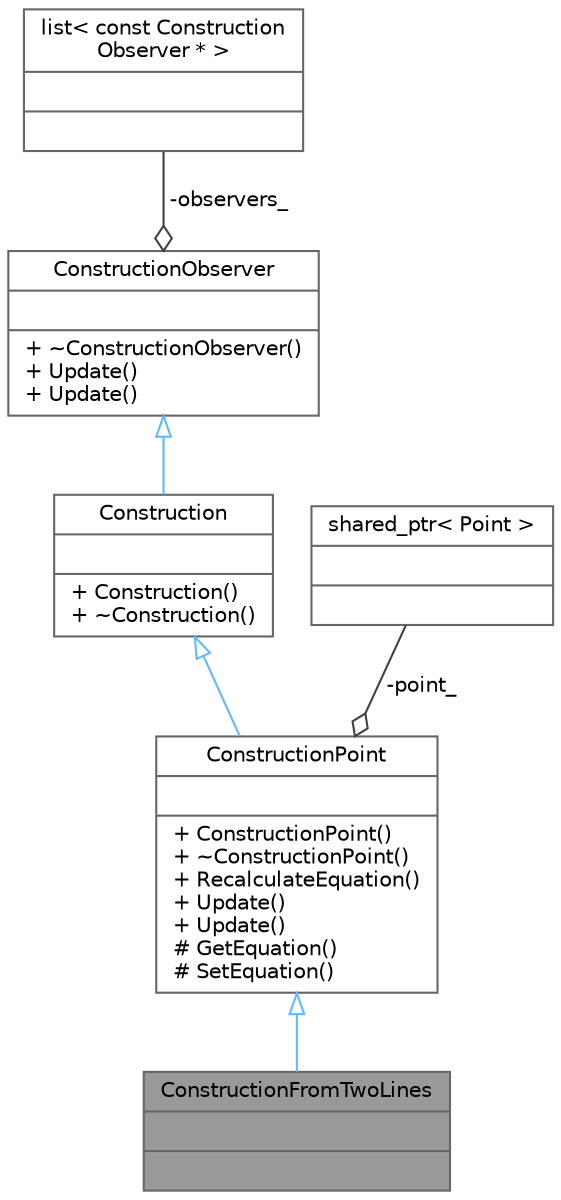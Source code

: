digraph "ConstructionFromTwoLines"
{
 // LATEX_PDF_SIZE
  bgcolor="transparent";
  edge [fontname=Helvetica,fontsize=10,labelfontname=Helvetica,labelfontsize=10];
  node [fontname=Helvetica,fontsize=10,shape=box,height=0.2,width=0.9];
  Node1 [shape=record,label="{ConstructionFromTwoLines\n||}",height=0.2,width=0.4,color="gray40", fillcolor="grey60", style="filled", fontcolor="black",tooltip=" "];
  Node2 -> Node1 [dir="back",color="steelblue1",style="solid",arrowtail="onormal"];
  Node2 [shape=record,label="{ConstructionPoint\n||+ ConstructionPoint()\l+ ~ConstructionPoint()\l+ RecalculateEquation()\l+ Update()\l+ Update()\l# GetEquation()\l# SetEquation()\l}",height=0.2,width=0.4,color="gray40", fillcolor="white", style="filled",URL="$class_construction_point.html",tooltip="Defines how point is created."];
  Node3 -> Node2 [dir="back",color="steelblue1",style="solid",arrowtail="onormal"];
  Node3 [shape=record,label="{Construction\n||+ Construction()\l+ ~Construction()\l}",height=0.2,width=0.4,color="gray40", fillcolor="white", style="filled",URL="$class_construction.html",tooltip="Defines how object is created."];
  Node4 -> Node3 [dir="back",color="steelblue1",style="solid",arrowtail="onormal"];
  Node4 [shape=record,label="{ConstructionObserver\n||+ ~ConstructionObserver()\l+ Update()\l+ Update()\l}",height=0.2,width=0.4,color="gray40", fillcolor="white", style="filled",URL="$class_construction_observer.html",tooltip="Makes Construction an observer."];
  Node5 -> Node4 [color="grey25",style="solid",label=" -observers_" ,arrowhead="odiamond"];
  Node5 [shape=record,label="{list\< const Construction\lObserver * \>\n||}",height=0.2,width=0.4,color="gray40", fillcolor="white", style="filled",tooltip=" "];
  Node6 -> Node2 [color="grey25",style="solid",label=" -point_" ,arrowhead="odiamond"];
  Node6 [shape=record,label="{shared_ptr\< Point \>\n||}",height=0.2,width=0.4,color="gray40", fillcolor="white", style="filled",tooltip=" "];
}
